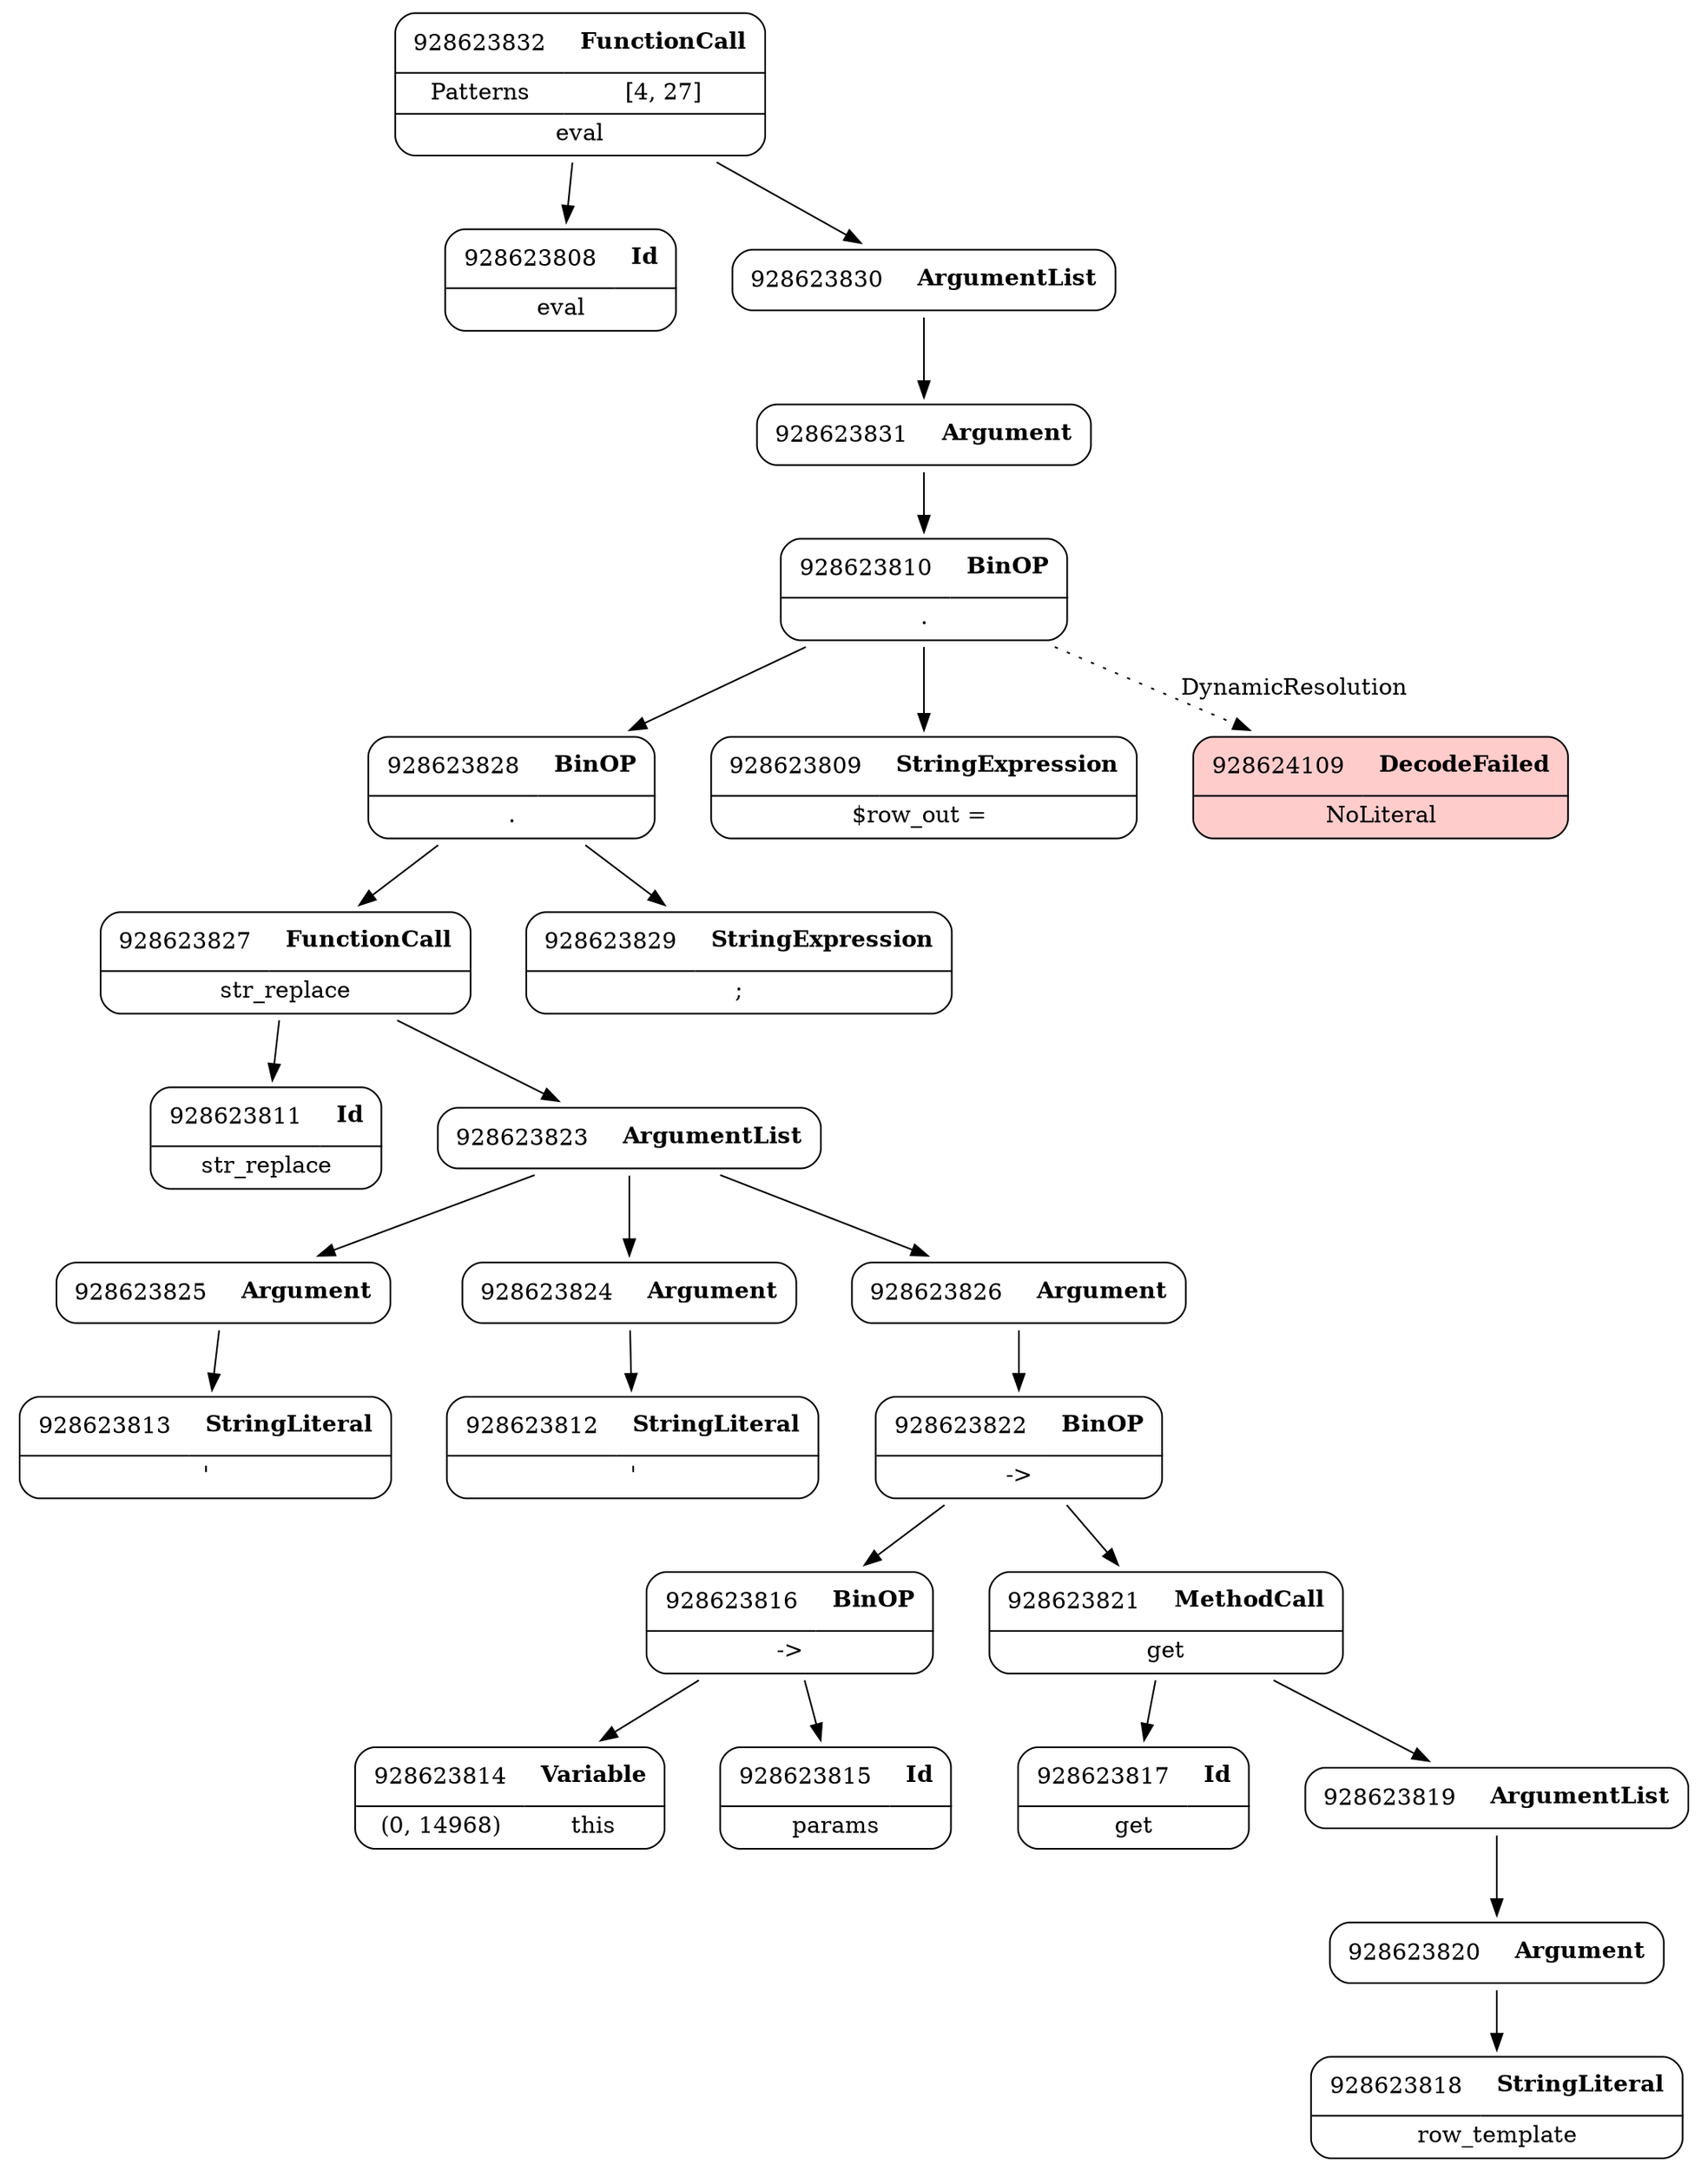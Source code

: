 digraph ast {
node [shape=none];
928623832 [label=<<TABLE border='1' cellspacing='0' cellpadding='10' style='rounded' ><TR><TD border='0'>928623832</TD><TD border='0'><B>FunctionCall</B></TD></TR><HR/><TR><TD border='0' cellpadding='5'>Patterns</TD><TD border='0' cellpadding='5'>[4, 27]</TD></TR><HR/><TR><TD border='0' cellpadding='5' colspan='2'>eval</TD></TR></TABLE>>];
928623832 -> 928623808 [weight=2];
928623832 -> 928623830 [weight=2];
928623825 [label=<<TABLE border='1' cellspacing='0' cellpadding='10' style='rounded' ><TR><TD border='0'>928623825</TD><TD border='0'><B>Argument</B></TD></TR></TABLE>>];
928623825 -> 928623813 [weight=2];
928623824 [label=<<TABLE border='1' cellspacing='0' cellpadding='10' style='rounded' ><TR><TD border='0'>928623824</TD><TD border='0'><B>Argument</B></TD></TR></TABLE>>];
928623824 -> 928623812 [weight=2];
928623827 [label=<<TABLE border='1' cellspacing='0' cellpadding='10' style='rounded' ><TR><TD border='0'>928623827</TD><TD border='0'><B>FunctionCall</B></TD></TR><HR/><TR><TD border='0' cellpadding='5' colspan='2'>str_replace</TD></TR></TABLE>>];
928623827 -> 928623811 [weight=2];
928623827 -> 928623823 [weight=2];
928623826 [label=<<TABLE border='1' cellspacing='0' cellpadding='10' style='rounded' ><TR><TD border='0'>928623826</TD><TD border='0'><B>Argument</B></TD></TR></TABLE>>];
928623826 -> 928623822 [weight=2];
928623829 [label=<<TABLE border='1' cellspacing='0' cellpadding='10' style='rounded' ><TR><TD border='0'>928623829</TD><TD border='0'><B>StringExpression</B></TD></TR><HR/><TR><TD border='0' cellpadding='5' colspan='2'>;</TD></TR></TABLE>>];
928623828 [label=<<TABLE border='1' cellspacing='0' cellpadding='10' style='rounded' ><TR><TD border='0'>928623828</TD><TD border='0'><B>BinOP</B></TD></TR><HR/><TR><TD border='0' cellpadding='5' colspan='2'>.</TD></TR></TABLE>>];
928623828 -> 928623827 [weight=2];
928623828 -> 928623829 [weight=2];
928623831 [label=<<TABLE border='1' cellspacing='0' cellpadding='10' style='rounded' ><TR><TD border='0'>928623831</TD><TD border='0'><B>Argument</B></TD></TR></TABLE>>];
928623831 -> 928623810 [weight=2];
928623830 [label=<<TABLE border='1' cellspacing='0' cellpadding='10' style='rounded' ><TR><TD border='0'>928623830</TD><TD border='0'><B>ArgumentList</B></TD></TR></TABLE>>];
928623830 -> 928623831 [weight=2];
928623817 [label=<<TABLE border='1' cellspacing='0' cellpadding='10' style='rounded' ><TR><TD border='0'>928623817</TD><TD border='0'><B>Id</B></TD></TR><HR/><TR><TD border='0' cellpadding='5' colspan='2'>get</TD></TR></TABLE>>];
928623816 [label=<<TABLE border='1' cellspacing='0' cellpadding='10' style='rounded' ><TR><TD border='0'>928623816</TD><TD border='0'><B>BinOP</B></TD></TR><HR/><TR><TD border='0' cellpadding='5' colspan='2'>-&gt;</TD></TR></TABLE>>];
928623816 -> 928623814 [weight=2];
928623816 -> 928623815 [weight=2];
928623819 [label=<<TABLE border='1' cellspacing='0' cellpadding='10' style='rounded' ><TR><TD border='0'>928623819</TD><TD border='0'><B>ArgumentList</B></TD></TR></TABLE>>];
928623819 -> 928623820 [weight=2];
928623818 [label=<<TABLE border='1' cellspacing='0' cellpadding='10' style='rounded' ><TR><TD border='0'>928623818</TD><TD border='0'><B>StringLiteral</B></TD></TR><HR/><TR><TD border='0' cellpadding='5' colspan='2'>row_template</TD></TR></TABLE>>];
928623821 [label=<<TABLE border='1' cellspacing='0' cellpadding='10' style='rounded' ><TR><TD border='0'>928623821</TD><TD border='0'><B>MethodCall</B></TD></TR><HR/><TR><TD border='0' cellpadding='5' colspan='2'>get</TD></TR></TABLE>>];
928623821 -> 928623817 [weight=2];
928623821 -> 928623819 [weight=2];
928623820 [label=<<TABLE border='1' cellspacing='0' cellpadding='10' style='rounded' ><TR><TD border='0'>928623820</TD><TD border='0'><B>Argument</B></TD></TR></TABLE>>];
928623820 -> 928623818 [weight=2];
928623823 [label=<<TABLE border='1' cellspacing='0' cellpadding='10' style='rounded' ><TR><TD border='0'>928623823</TD><TD border='0'><B>ArgumentList</B></TD></TR></TABLE>>];
928623823 -> 928623824 [weight=2];
928623823 -> 928623825 [weight=2];
928623823 -> 928623826 [weight=2];
928623822 [label=<<TABLE border='1' cellspacing='0' cellpadding='10' style='rounded' ><TR><TD border='0'>928623822</TD><TD border='0'><B>BinOP</B></TD></TR><HR/><TR><TD border='0' cellpadding='5' colspan='2'>-&gt;</TD></TR></TABLE>>];
928623822 -> 928623816 [weight=2];
928623822 -> 928623821 [weight=2];
928623809 [label=<<TABLE border='1' cellspacing='0' cellpadding='10' style='rounded' ><TR><TD border='0'>928623809</TD><TD border='0'><B>StringExpression</B></TD></TR><HR/><TR><TD border='0' cellpadding='5' colspan='2'>$row_out = </TD></TR></TABLE>>];
928623808 [label=<<TABLE border='1' cellspacing='0' cellpadding='10' style='rounded' ><TR><TD border='0'>928623808</TD><TD border='0'><B>Id</B></TD></TR><HR/><TR><TD border='0' cellpadding='5' colspan='2'>eval</TD></TR></TABLE>>];
928623811 [label=<<TABLE border='1' cellspacing='0' cellpadding='10' style='rounded' ><TR><TD border='0'>928623811</TD><TD border='0'><B>Id</B></TD></TR><HR/><TR><TD border='0' cellpadding='5' colspan='2'>str_replace</TD></TR></TABLE>>];
928623810 [label=<<TABLE border='1' cellspacing='0' cellpadding='10' style='rounded' ><TR><TD border='0'>928623810</TD><TD border='0'><B>BinOP</B></TD></TR><HR/><TR><TD border='0' cellpadding='5' colspan='2'>.</TD></TR></TABLE>>];
928623810 -> 928623809 [weight=2];
928623810 -> 928623828 [weight=2];
928623810 -> 928624109 [style=dotted,label=DynamicResolution];
928623813 [label=<<TABLE border='1' cellspacing='0' cellpadding='10' style='rounded' ><TR><TD border='0'>928623813</TD><TD border='0'><B>StringLiteral</B></TD></TR><HR/><TR><TD border='0' cellpadding='5' colspan='2'>'</TD></TR></TABLE>>];
928623812 [label=<<TABLE border='1' cellspacing='0' cellpadding='10' style='rounded' ><TR><TD border='0'>928623812</TD><TD border='0'><B>StringLiteral</B></TD></TR><HR/><TR><TD border='0' cellpadding='5' colspan='2'>'</TD></TR></TABLE>>];
928623815 [label=<<TABLE border='1' cellspacing='0' cellpadding='10' style='rounded' ><TR><TD border='0'>928623815</TD><TD border='0'><B>Id</B></TD></TR><HR/><TR><TD border='0' cellpadding='5' colspan='2'>params</TD></TR></TABLE>>];
928623814 [label=<<TABLE border='1' cellspacing='0' cellpadding='10' style='rounded' ><TR><TD border='0'>928623814</TD><TD border='0'><B>Variable</B></TD></TR><HR/><TR><TD border='0' cellpadding='5'>(0, 14968)</TD><TD border='0' cellpadding='5'>this</TD></TR></TABLE>>];
928624109 [label=<<TABLE border='1' cellspacing='0' cellpadding='10' style='rounded' bgcolor='#FFCCCC' ><TR><TD border='0'>928624109</TD><TD border='0'><B>DecodeFailed</B></TD></TR><HR/><TR><TD border='0' cellpadding='5' colspan='2'>NoLiteral</TD></TR></TABLE>>];
}
